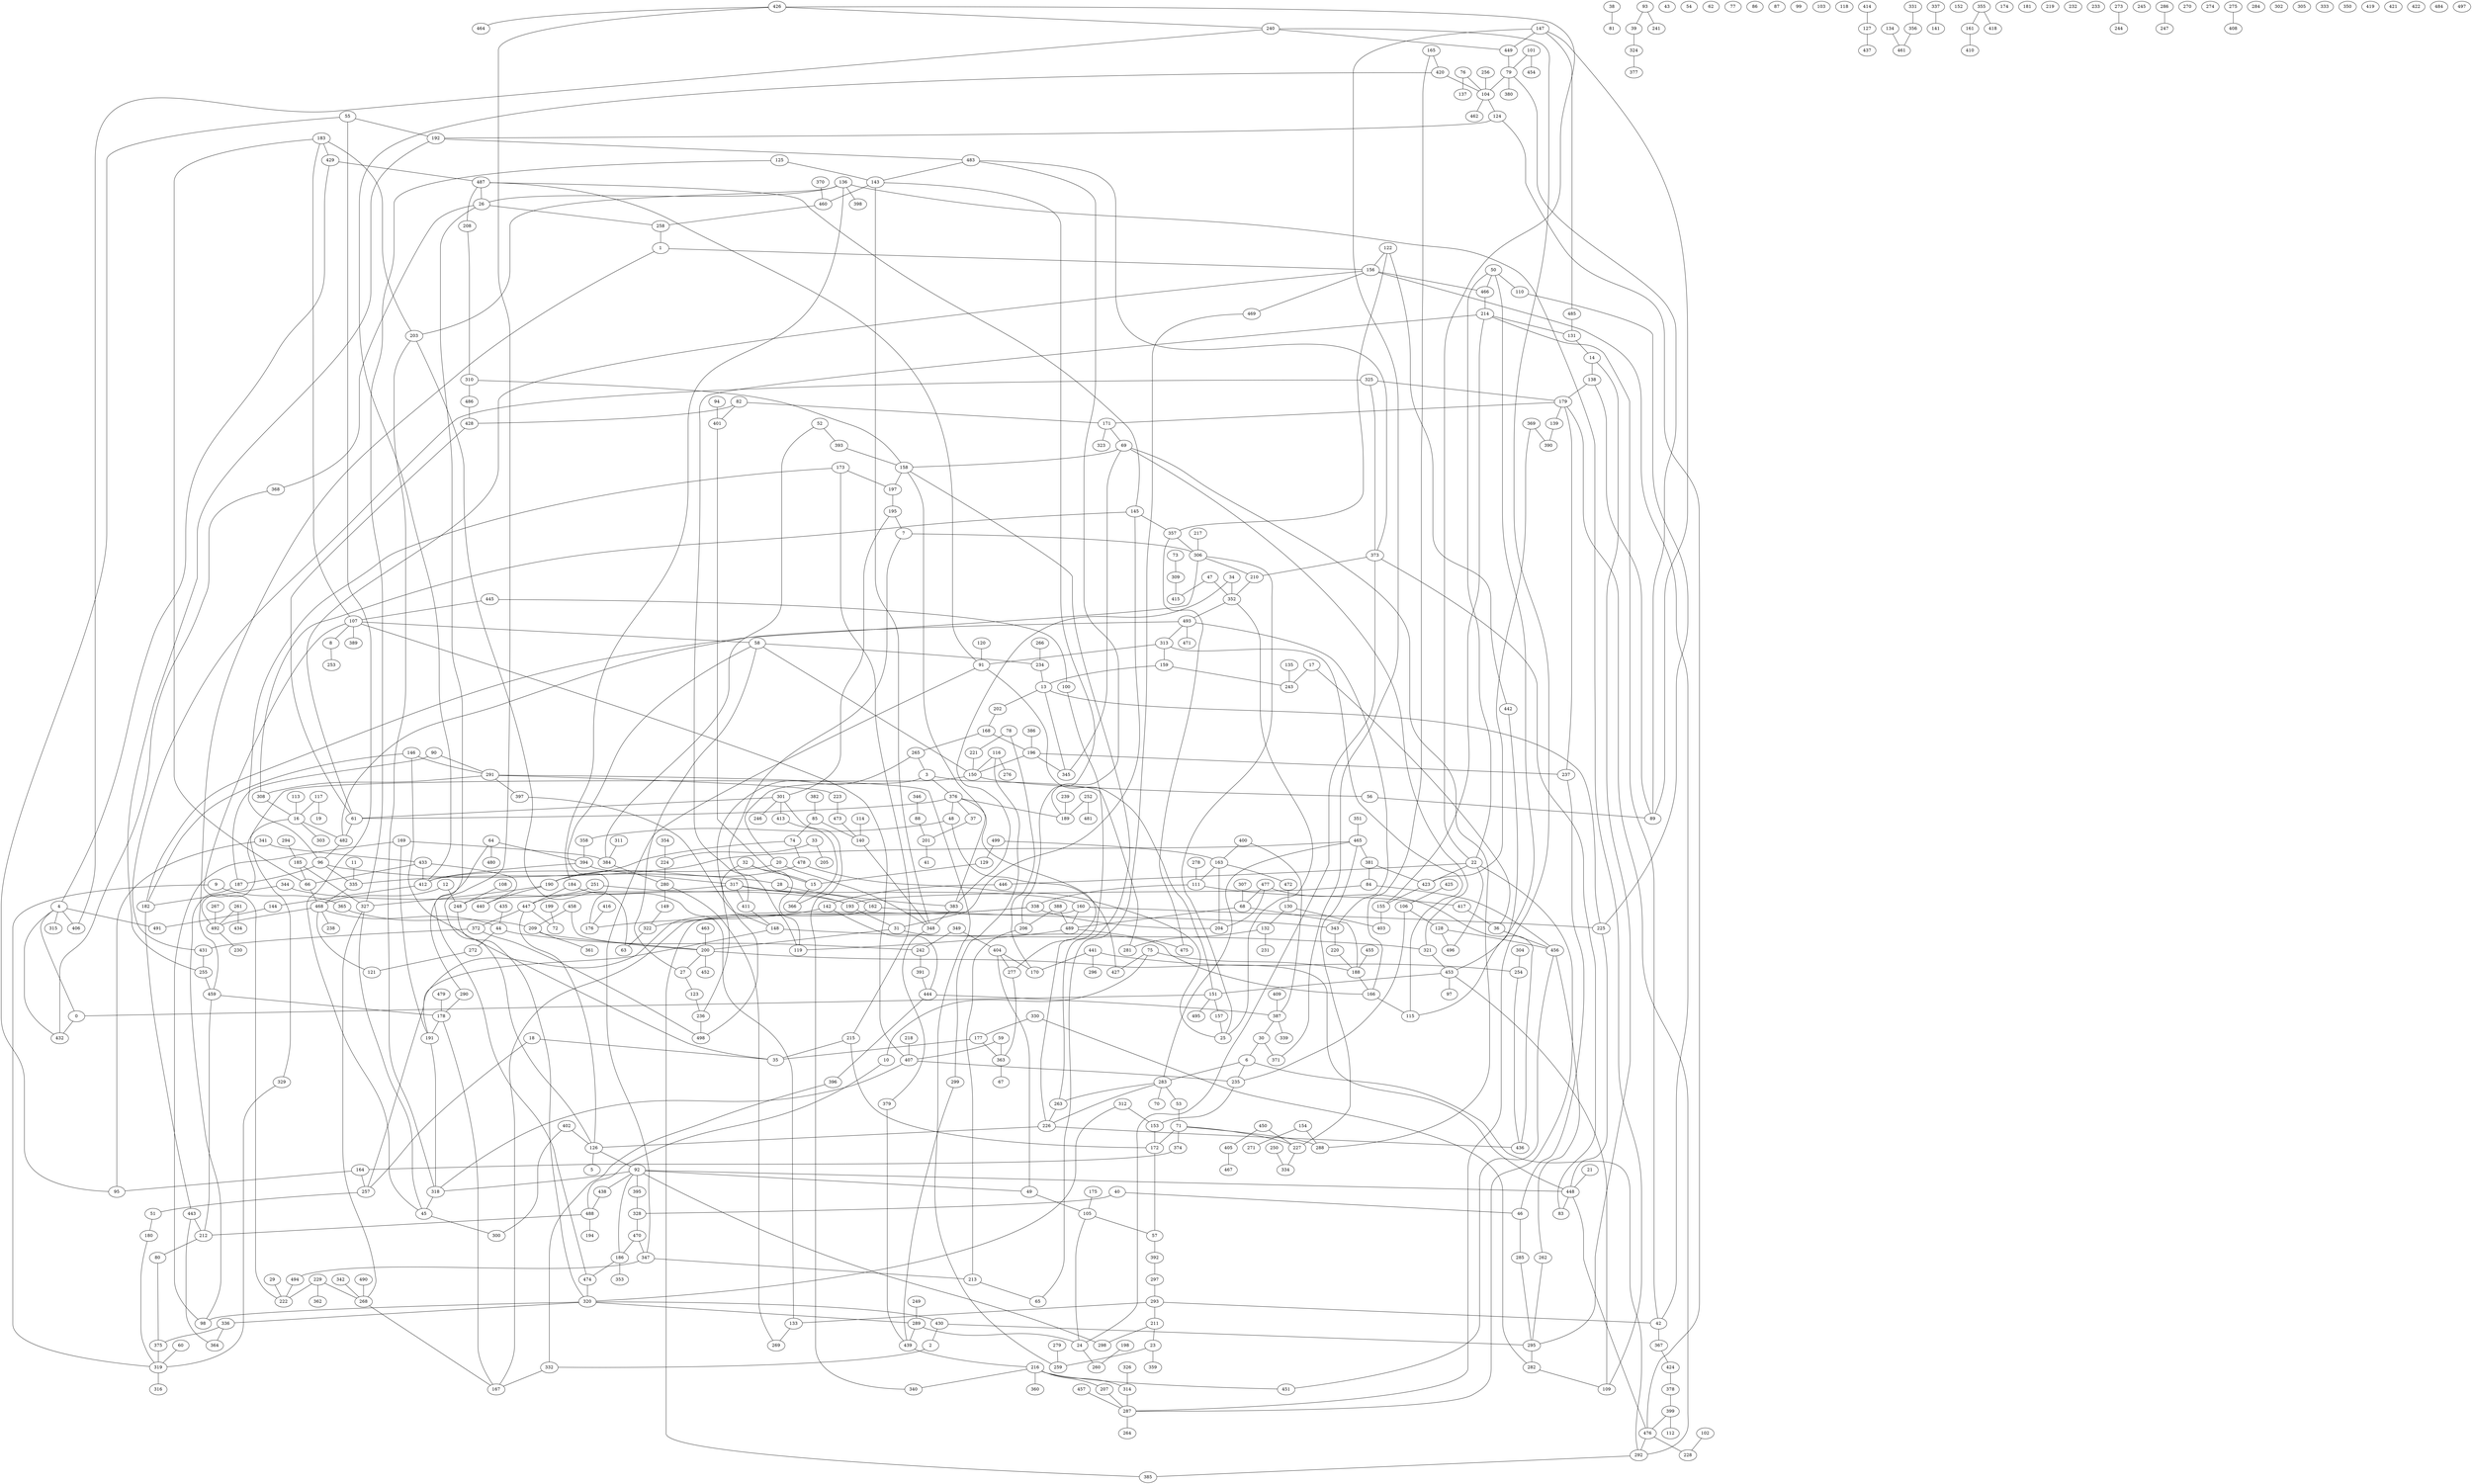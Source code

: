 graph grafoErdos_Renyi_500_646  {
0;
1;
2;
3;
4;
5;
6;
7;
8;
9;
10;
11;
12;
13;
14;
15;
16;
17;
18;
19;
20;
21;
22;
23;
24;
25;
26;
27;
28;
29;
30;
31;
32;
33;
34;
35;
36;
37;
38;
39;
40;
41;
42;
43;
44;
45;
46;
47;
48;
49;
50;
51;
52;
53;
54;
55;
56;
57;
58;
59;
60;
61;
62;
63;
64;
65;
66;
67;
68;
69;
70;
71;
72;
73;
74;
75;
76;
77;
78;
79;
80;
81;
82;
83;
84;
85;
86;
87;
88;
89;
90;
91;
92;
93;
94;
95;
96;
97;
98;
99;
100;
101;
102;
103;
104;
105;
106;
107;
108;
109;
110;
111;
112;
113;
114;
115;
116;
117;
118;
119;
120;
121;
122;
123;
124;
125;
126;
127;
128;
129;
130;
131;
132;
133;
134;
135;
136;
137;
138;
139;
140;
141;
142;
143;
144;
145;
146;
147;
148;
149;
150;
151;
152;
153;
154;
155;
156;
157;
158;
159;
160;
161;
162;
163;
164;
165;
166;
167;
168;
169;
170;
171;
172;
173;
174;
175;
176;
177;
178;
179;
180;
181;
182;
183;
184;
185;
186;
187;
188;
189;
190;
191;
192;
193;
194;
195;
196;
197;
198;
199;
200;
201;
202;
203;
204;
205;
206;
207;
208;
209;
210;
211;
212;
213;
214;
215;
216;
217;
218;
219;
220;
221;
222;
223;
224;
225;
226;
227;
228;
229;
230;
231;
232;
233;
234;
235;
236;
237;
238;
239;
240;
241;
242;
243;
244;
245;
246;
247;
248;
249;
250;
251;
252;
253;
254;
255;
256;
257;
258;
259;
260;
261;
262;
263;
264;
265;
266;
267;
268;
269;
270;
271;
272;
273;
274;
275;
276;
277;
278;
279;
280;
281;
282;
283;
284;
285;
286;
287;
288;
289;
290;
291;
292;
293;
294;
295;
296;
297;
298;
299;
300;
301;
302;
303;
304;
305;
306;
307;
308;
309;
310;
311;
312;
313;
314;
315;
316;
317;
318;
319;
320;
321;
322;
323;
324;
325;
326;
327;
328;
329;
330;
331;
332;
333;
334;
335;
336;
337;
338;
339;
340;
341;
342;
343;
344;
345;
346;
347;
348;
349;
350;
351;
352;
353;
354;
355;
356;
357;
358;
359;
360;
361;
362;
363;
364;
365;
366;
367;
368;
369;
370;
371;
372;
373;
374;
375;
376;
377;
378;
379;
380;
381;
382;
383;
384;
385;
386;
387;
388;
389;
390;
391;
392;
393;
394;
395;
396;
397;
398;
399;
400;
401;
402;
403;
404;
405;
406;
407;
408;
409;
410;
411;
412;
413;
414;
415;
416;
417;
418;
419;
420;
421;
422;
423;
424;
425;
426;
427;
428;
429;
430;
431;
432;
433;
434;
435;
436;
437;
438;
439;
440;
441;
442;
443;
444;
445;
446;
447;
448;
449;
450;
451;
452;
453;
454;
455;
456;
457;
458;
459;
460;
461;
462;
463;
464;
465;
466;
467;
468;
469;
470;
471;
472;
473;
474;
475;
476;
477;
478;
479;
480;
481;
482;
483;
484;
485;
486;
487;
488;
489;
490;
491;
492;
493;
494;
495;
496;
497;
498;
499;
50 -- 110;
18 -- 257;
220 -- 188;
130 -- 403;
105 -- 24;
292 -- 385;
293 -- 42;
162 -- 343;
282 -- 109;
459 -- 178;
291 -- 308;
134 -- 461;
34 -- 352;
42 -- 214;
128 -- 456;
294 -- 185;
217 -- 306;
3 -- 20;
455 -- 188;
147 -- 485;
317 -- 160;
326 -- 314;
116 -- 150;
347 -- 494;
379 -- 439;
449 -- 79;
192 -- 483;
407 -- 318;
438 -- 488;
138 -- 179;
183 -- 429;
263 -- 158;
151 -- 495;
251 -- 193;
251 -- 248;
82 -- 428;
22 -- 496;
404 -- 170;
261 -- 492;
61 -- 482;
320 -- 430;
236 -- 498;
149 -- 322;
229 -- 362;
424 -- 378;
196 -- 237;
301 -- 61;
463 -- 200;
130 -- 132;
64 -- 394;
12 -- 468;
69 -- 158;
342 -- 268;
341 -- 433;
330 -- 177;
272 -- 121;
27 -- 123;
416 -- 176;
216 -- 207;
158 -- 197;
332 -- 167;
17 -- 36;
492 -- 230;
338 -- 322;
211 -- 298;
107 -- 58;
327 -- 268;
325 -- 431;
216 -- 451;
441 -- 170;
426 -- 240;
136 -- 109;
37 -- 201;
473 -- 140;
92 -- 395;
148 -- 321;
125 -- 327;
289 -- 439;
470 -- 347;
36 -- 456;
136 -- 26;
283 -- 263;
459 -- 212;
6 -- 283;
325 -- 373;
40 -- 46;
423 -- 155;
498 -- 265;
206 -- 213;
394 -- 412;
226 -- 436;
411 -- 214;
11 -- 335;
395 -- 328;
313 -- 91;
64 -- 480;
409 -- 387;
376 -- 277;
126 -- 92;
31 -- 166;
283 -- 70;
102 -- 228;
196 -- 150;
179 -- 139;
338 -- 204;
289 -- 24;
107 -- 8;
9 -- 365;
297 -- 293;
207 -- 287;
125 -- 143;
376 -- 37;
150 -- 56;
279 -- 259;
78 -- 221;
75 -- 188;
22 -- 446;
173 -- 215;
92 -- 49;
478 -- 190;
311 -- 384;
104 -- 462;
115 -- 313;
16 -- 492;
354 -- 224;
487 -- 26;
169 -- 98;
474 -- 320;
53 -- 71;
93 -- 39;
59 -- 407;
237 -- 46;
92 -- 186;
7 -- 306;
367 -- 424;
195 -- 301;
470 -- 186;
468 -- 44;
32 -- 236;
146 -- 35;
401 -- 15;
252 -- 481;
386 -- 196;
329 -- 319;
146 -- 291;
477 -- 436;
3 -- 376;
442 -- 115;
392 -- 297;
183 -- 107;
320 -- 336;
376 -- 61;
365 -- 209;
156 -- 466;
42 -- 367;
468 -- 492;
147 -- 449;
82 -- 171;
426 -- 126;
169 -- 191;
1 -- 459;
160 -- 225;
212 -- 80;
448 -- 83;
68 -- 188;
132 -- 231;
108 -- 248;
465 -- 227;
51 -- 180;
482 -- 306;
450 -- 227;
411 -- 148;
370 -- 460;
22 -- 423;
285 -- 295;
240 -- 406;
55 -- 95;
317 -- 411;
164 -- 95;
307 -- 68;
252 -- 189;
79 -- 89;
453 -- 151;
457 -- 287;
310 -- 486;
107 -- 222;
56 -- 89;
47 -- 415;
107 -- 407;
9 -- 319;
450 -- 405;
239 -- 189;
58 -- 176;
66 -- 468;
96 -- 28;
199 -- 72;
184 -- 447;
391 -- 444;
426 -- 464;
221 -- 150;
4 -- 315;
85 -- 140;
399 -- 112;
111 -- 338;
6 -- 235;
214 -- 131;
468 -- 238;
387 -- 339;
124 -- 192;
400 -- 163;
291 -- 259;
191 -- 318;
100 -- 226;
68 -- 489;
44 -- 272;
49 -- 105;
164 -- 257;
301 -- 413;
448 -- 476;
325 -- 179;
75 -- 427;
267 -- 492;
306 -- 210;
69 -- 345;
122 -- 357;
120 -- 91;
283 -- 226;
226 -- 126;
26 -- 368;
209 -- 361;
127 -- 437;
58 -- 234;
26 -- 474;
138 -- 89;
446 -- 142;
443 -- 212;
46 -- 285;
154 -- 288;
412 -- 144;
277 -- 363;
490 -- 268;
223 -- 473;
57 -- 392;
20 -- 412;
337 -- 141;
482 -- 96;
177 -- 35;
4 -- 0;
122 -- 442;
466 -- 214;
369 -- 423;
168 -- 196;
493 -- 182;
33 -- 224;
328 -- 470;
186 -- 474;
341 -- 95;
227 -- 334;
139 -- 390;
32 -- 15;
44 -- 242;
185 -- 327;
143 -- 348;
352 -- 25;
458 -- 200;
6 -- 292;
397 -- 148;
215 -- 35;
76 -- 104;
388 -- 489;
171 -- 69;
381 -- 84;
487 -- 91;
117 -- 16;
145 -- 357;
298 -- 92;
88 -- 201;
211 -- 23;
399 -- 476;
91 -- 151;
256 -- 104;
200 -- 448;
429 -- 487;
1 -- 156;
71 -- 374;
184 -- 133;
383 -- 158;
71 -- 172;
59 -- 363;
479 -- 178;
255 -- 459;
447 -- 72;
183 -- 66;
441 -- 296;
404 -- 49;
417 -- 36;
301 -- 246;
280 -- 269;
433 -- 412;
96 -- 187;
301 -- 340;
235 -- 153;
249 -- 289;
447 -- 126;
499 -- 129;
48 -- 427;
42 -- 156;
151 -- 157;
116 -- 299;
169 -- 384;
147 -- 89;
113 -- 16;
373 -- 210;
388 -- 206;
34 -- 383;
45 -- 300;
369 -- 390;
12 -- 248;
344 -- 182;
122 -- 156;
157 -- 25;
129 -- 15;
317 -- 447;
90 -- 187;
64 -- 290;
209 -- 200;
39 -- 324;
318 -- 45;
477 -- 204;
257 -- 51;
216 -- 340;
2 -- 332;
499 -- 163;
110 -- 225;
84 -- 193;
393 -- 158;
314 -- 287;
349 -- 404;
420 -- 412;
119 -- 7;
71 -- 227;
261 -- 434;
38 -- 81;
331 -- 356;
61 -- 156;
148 -- 257;
163 -- 472;
287 -- 264;
317 -- 162;
413 -- 366;
290 -- 178;
336 -- 375;
295 -- 282;
143 -- 206;
187 -- 98;
71 -- 288;
330 -- 282;
143 -- 460;
324 -- 377;
8 -- 253;
85 -- 74;
30 -- 6;
114 -- 140;
172 -- 57;
16 -- 303;
203 -- 318;
322 -- 63;
179 -- 171;
21 -- 448;
133 -- 269;
357 -- 306;
262 -- 295;
308 -- 16;
171 -- 323;
208 -- 310;
190 -- 327;
456 -- 451;
258 -- 1;
178 -- 167;
50 -- 453;
485 -- 131;
483 -- 143;
151 -- 0;
255 -- 192;
431 -- 255;
234 -- 13;
144 -- 491;
92 -- 438;
20 -- 348;
382 -- 85;
488 -- 212;
402 -- 126;
52 -- 384;
355 -- 161;
198 -- 260;
363 -- 67;
136 -- 398;
215 -- 172;
150 -- 329;
293 -- 211;
140 -- 348;
186 -- 353;
444 -- 387;
381 -- 423;
31 -- 200;
213 -- 65;
396 -- 332;
75 -- 10;
216 -- 360;
476 -- 292;
336 -- 364;
168 -- 265;
320 -- 289;
372 -- 498;
378 -- 399;
163 -- 111;
50 -- 22;
50 -- 466;
344 -- 193;
30 -- 371;
22 -- 287;
486 -- 428;
430 -- 295;
55 -- 45;
106 -- 128;
445 -- 107;
74 -- 190;
373 -- 24;
425 -- 106;
154 -- 271;
111 -- 417;
60 -- 319;
387 -- 30;
96 -- 335;
287 -- 240;
190 -- 440;
28 -- 383;
79 -- 380;
240 -- 449;
202 -- 168;
225 -- 448;
288 -- 69;
93 -- 241;
443 -- 364;
92 -- 318;
160 -- 489;
23 -- 359;
182 -- 443;
90 -- 291;
200 -- 452;
173 -- 197;
80 -- 375;
430 -- 2;
166 -- 115;
447 -- 372;
10 -- 488;
489 -- 475;
383 -- 348;
265 -- 3;
123 -- 236;
33 -- 205;
195 -- 7;
456 -- 262;
145 -- 31;
84 -- 456;
14 -- 138;
327 -- 45;
304 -- 254;
368 -- 432;
163 -- 204;
200 -- 27;
310 -- 158;
420 -- 104;
374 -- 164;
128 -- 496;
126 -- 5;
4 -- 406;
263 -- 226;
48 -- 358;
180 -- 319;
414 -- 127;
242 -- 391;
306 -- 25;
465 -- 283;
218 -- 407;
375 -- 319;
320 -- 98;
160 -- 385;
26 -- 258;
40 -- 328;
444 -- 396;
372 -- 431;
16 -- 482;
106 -- 235;
201 -- 41;
132 -- 281;
291 -- 223;
145 -- 308;
453 -- 109;
15 -- 366;
407 -- 235;
23 -- 259;
489 -- 119;
358 -- 394;
13 -- 225;
402 -- 300;
312 -- 153;
4 -- 432;
107 -- 389;
376 -- 189;
237 -- 179;
0 -- 432;
426 -- 22;
162 -- 191;
295 -- 14;
460 -- 258;
469 -- 65;
445 -- 100;
476 -- 228;
131 -- 14;
439 -- 216;
210 -- 352;
433 -- 66;
351 -- 465;
47 -- 352;
478 -- 25;
104 -- 124;
275 -- 408;
24 -- 260;
159 -- 243;
79 -- 104;
313 -- 159;
458 -- 209;
283 -- 53;
183 -- 203;
76 -- 137;
312 -- 320;
319 -- 316;
73 -- 309;
32 -- 119;
321 -- 69;
429 -- 4;
357 -- 475;
292 -- 179;
55 -- 192;
346 -- 88;
58 -- 27;
185 -- 66;
142 -- 444;
433 -- 440;
92 -- 448;
293 -- 133;
196 -- 345;
483 -- 373;
493 -- 343;
355 -- 418;
3 -- 281;
142 -- 176;
13 -- 345;
347 -- 213;
94 -- 401;
465 -- 381;
487 -- 208;
216 -- 314;
428 -- 61;
278 -- 111;
453 -- 97;
405 -- 467;
136 -- 184;
348 -- 379;
58 -- 150;
153 -- 172;
146 -- 182;
159 -- 13;
178 -- 191;
394 -- 317;
349 -- 242;
273 -- 244;
82 -- 401;
352 -- 493;
465 -- 335;
250 -- 334;
18 -- 35;
161 -- 410;
203 -- 63;
224 -- 280;
280 -- 149;
477 -- 68;
472 -- 130;
78 -- 170;
441 -- 254;
321 -- 453;
248 -- 320;
105 -- 57;
4 -- 491;
156 -- 469;
229 -- 222;
384 -- 280;
338 -- 167;
74 -- 478;
165 -- 420;
476 -- 124;
175 -- 105;
121 -- 468;
188 -- 166;
135 -- 243;
52 -- 393;
343 -- 220;
493 -- 471;
494 -- 222;
356 -- 461;
101 -- 79;
165 -- 166;
229 -- 268;
173 -- 96;
136 -- 203;
155 -- 403;
193 -- 31;
29 -- 222;
254 -- 436;
214 -- 155;
91 -- 347;
493 -- 313;
268 -- 167;
404 -- 277;
117 -- 19;
487 -- 145;
400 -- 387;
299 -- 439;
147 -- 371;
13 -- 202;
266 -- 234;
291 -- 397;
335 -- 468;
286 -- 247;
17 -- 243;
177 -- 363;
488 -- 194;
373 -- 83;
435 -- 44;
376 -- 48;
101 -- 454;
116 -- 276;
197 -- 195;
309 -- 415;
483 -- 189;
}